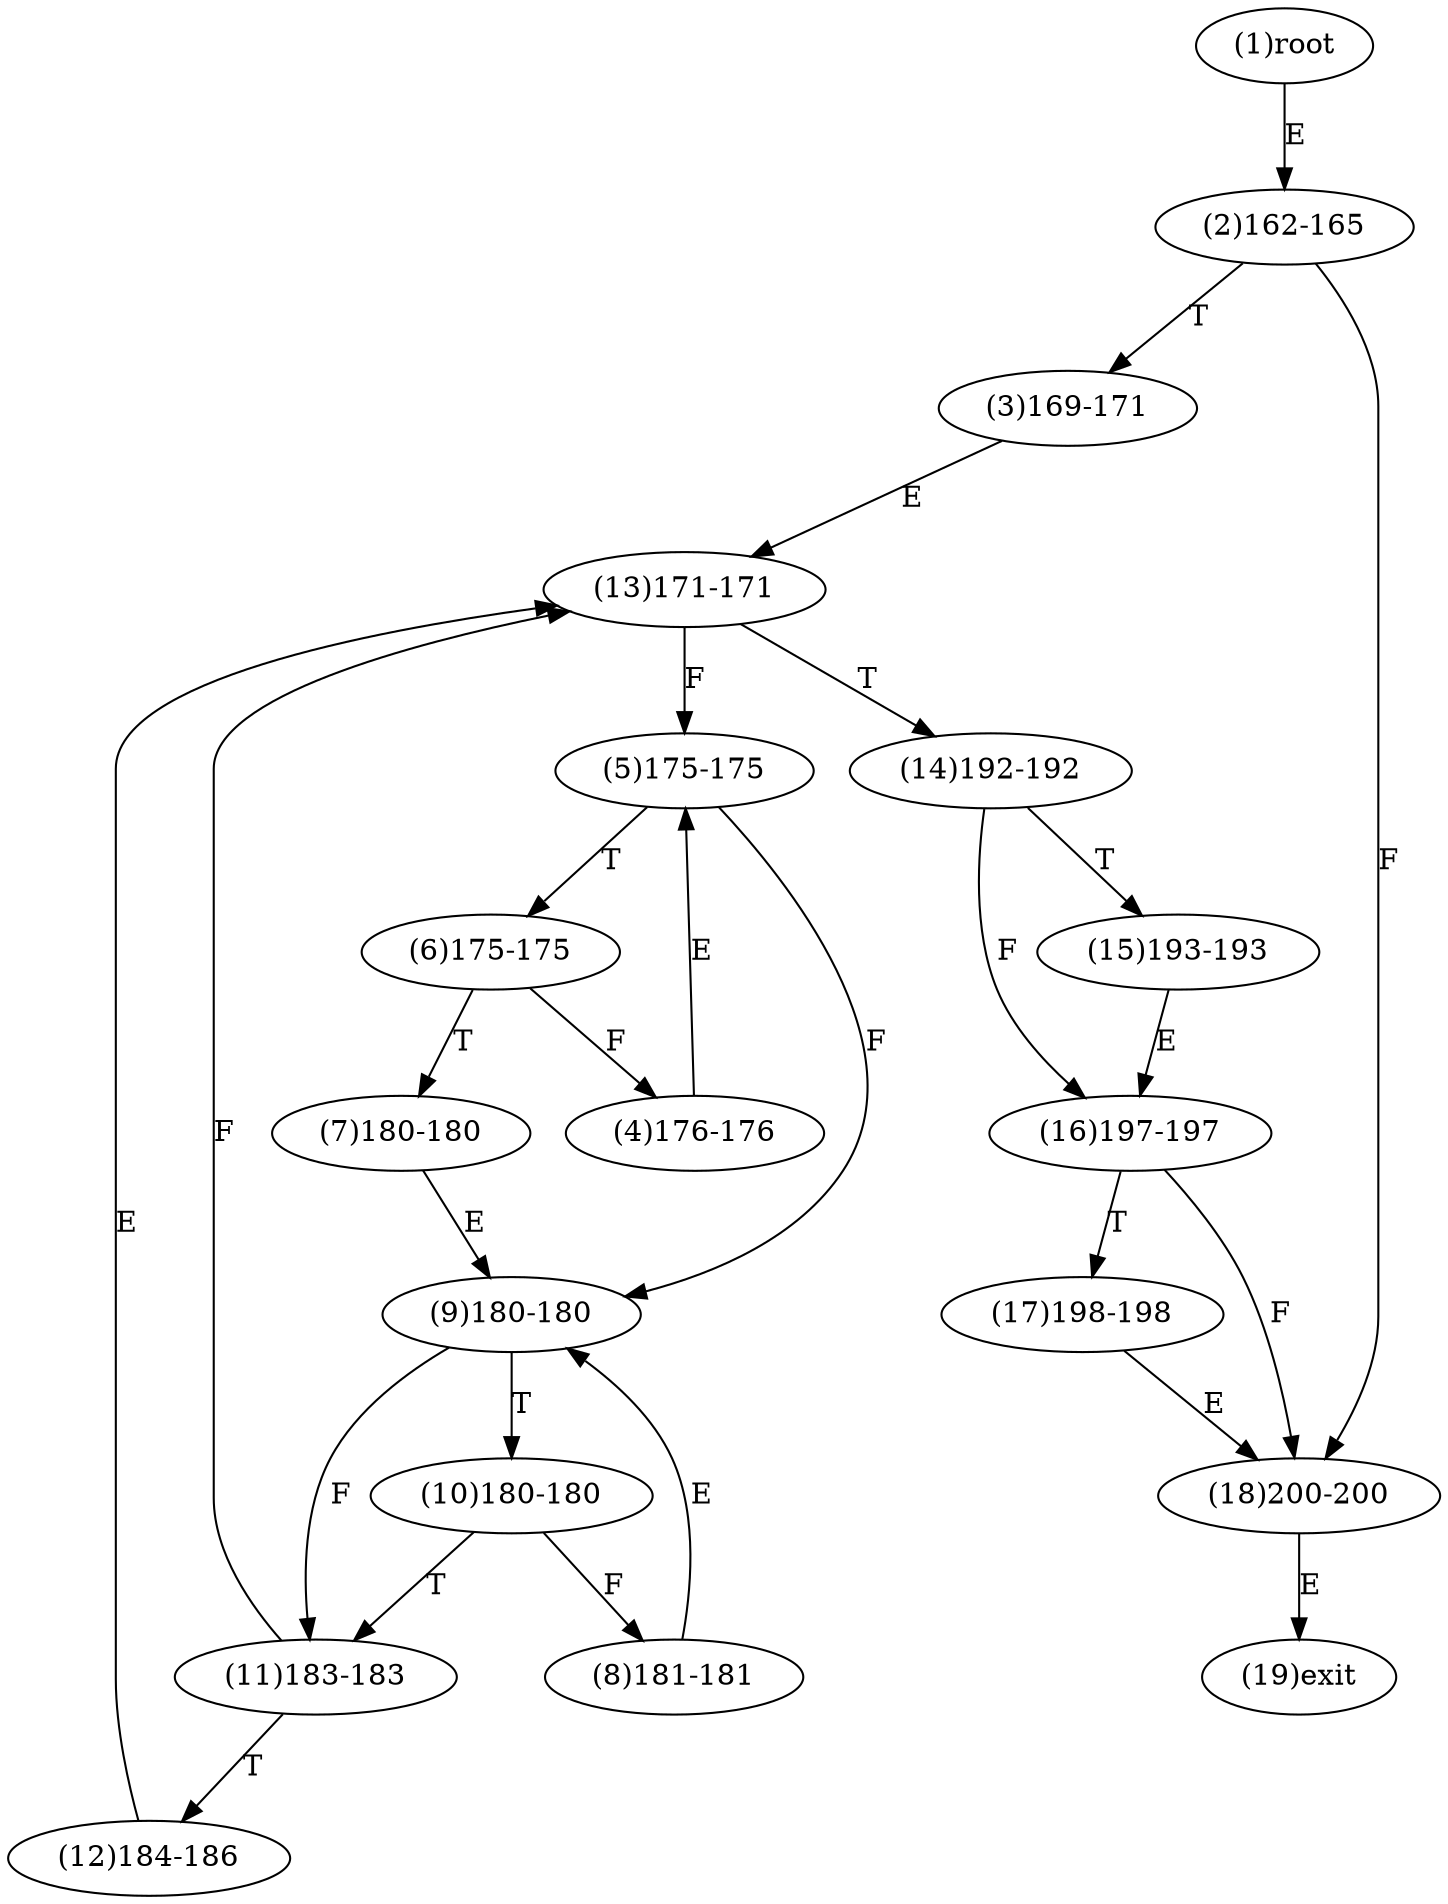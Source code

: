 digraph "" { 
1[ label="(1)root"];
2[ label="(2)162-165"];
3[ label="(3)169-171"];
4[ label="(4)176-176"];
5[ label="(5)175-175"];
6[ label="(6)175-175"];
7[ label="(7)180-180"];
8[ label="(8)181-181"];
9[ label="(9)180-180"];
10[ label="(10)180-180"];
11[ label="(11)183-183"];
12[ label="(12)184-186"];
13[ label="(13)171-171"];
14[ label="(14)192-192"];
15[ label="(15)193-193"];
17[ label="(17)198-198"];
16[ label="(16)197-197"];
19[ label="(19)exit"];
18[ label="(18)200-200"];
1->2[ label="E"];
2->18[ label="F"];
2->3[ label="T"];
3->13[ label="E"];
4->5[ label="E"];
5->9[ label="F"];
5->6[ label="T"];
6->4[ label="F"];
6->7[ label="T"];
7->9[ label="E"];
8->9[ label="E"];
9->11[ label="F"];
9->10[ label="T"];
10->8[ label="F"];
10->11[ label="T"];
11->13[ label="F"];
11->12[ label="T"];
12->13[ label="E"];
13->5[ label="F"];
13->14[ label="T"];
14->16[ label="F"];
14->15[ label="T"];
15->16[ label="E"];
16->18[ label="F"];
16->17[ label="T"];
17->18[ label="E"];
18->19[ label="E"];
}